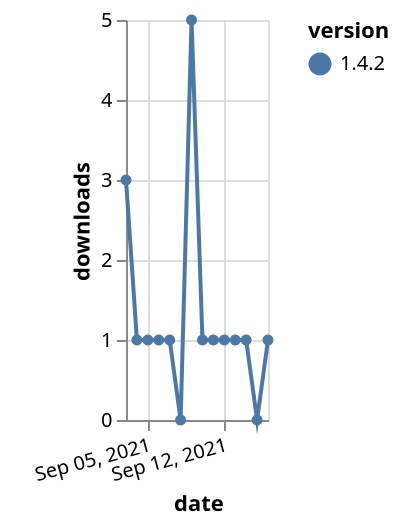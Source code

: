 {"$schema": "https://vega.github.io/schema/vega-lite/v5.json", "description": "A simple bar chart with embedded data.", "data": {"values": [{"date": "2021-09-03", "total": 515, "delta": 3, "version": "1.4.2"}, {"date": "2021-09-04", "total": 516, "delta": 1, "version": "1.4.2"}, {"date": "2021-09-05", "total": 517, "delta": 1, "version": "1.4.2"}, {"date": "2021-09-06", "total": 518, "delta": 1, "version": "1.4.2"}, {"date": "2021-09-07", "total": 519, "delta": 1, "version": "1.4.2"}, {"date": "2021-09-08", "total": 519, "delta": 0, "version": "1.4.2"}, {"date": "2021-09-09", "total": 524, "delta": 5, "version": "1.4.2"}, {"date": "2021-09-10", "total": 525, "delta": 1, "version": "1.4.2"}, {"date": "2021-09-11", "total": 526, "delta": 1, "version": "1.4.2"}, {"date": "2021-09-12", "total": 527, "delta": 1, "version": "1.4.2"}, {"date": "2021-09-13", "total": 528, "delta": 1, "version": "1.4.2"}, {"date": "2021-09-14", "total": 529, "delta": 1, "version": "1.4.2"}, {"date": "2021-09-15", "total": 529, "delta": 0, "version": "1.4.2"}, {"date": "2021-09-16", "total": 530, "delta": 1, "version": "1.4.2"}]}, "width": "container", "mark": {"type": "line", "point": {"filled": true}}, "encoding": {"x": {"field": "date", "type": "temporal", "timeUnit": "yearmonthdate", "title": "date", "axis": {"labelAngle": -15}}, "y": {"field": "delta", "type": "quantitative", "title": "downloads"}, "color": {"field": "version", "type": "nominal"}, "tooltip": {"field": "delta"}}}